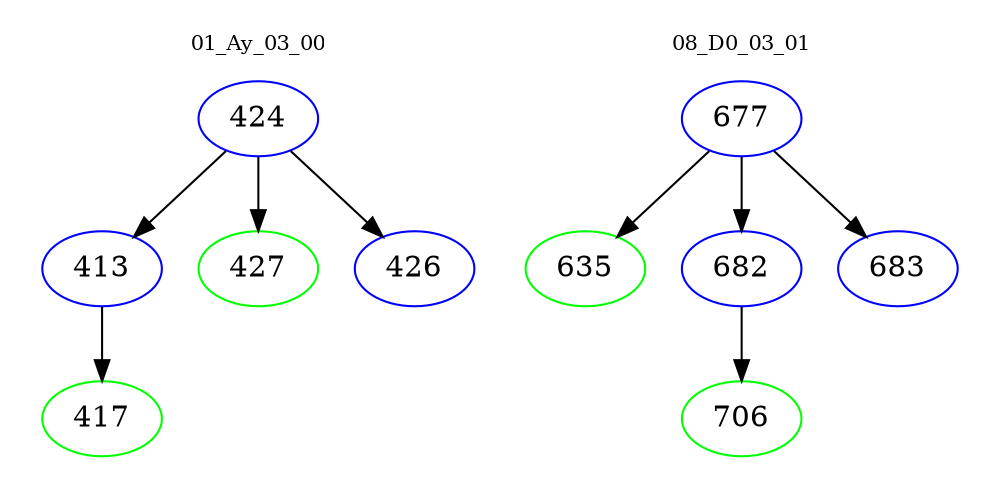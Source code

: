 digraph{
subgraph cluster_0 {
color = white
label = "01_Ay_03_00";
fontsize=10;
T0_424 [label="424", color="blue"]
T0_424 -> T0_413 [color="black"]
T0_413 [label="413", color="blue"]
T0_413 -> T0_417 [color="black"]
T0_417 [label="417", color="green"]
T0_424 -> T0_427 [color="black"]
T0_427 [label="427", color="green"]
T0_424 -> T0_426 [color="black"]
T0_426 [label="426", color="blue"]
}
subgraph cluster_1 {
color = white
label = "08_D0_03_01";
fontsize=10;
T1_677 [label="677", color="blue"]
T1_677 -> T1_635 [color="black"]
T1_635 [label="635", color="green"]
T1_677 -> T1_682 [color="black"]
T1_682 [label="682", color="blue"]
T1_682 -> T1_706 [color="black"]
T1_706 [label="706", color="green"]
T1_677 -> T1_683 [color="black"]
T1_683 [label="683", color="blue"]
}
}
